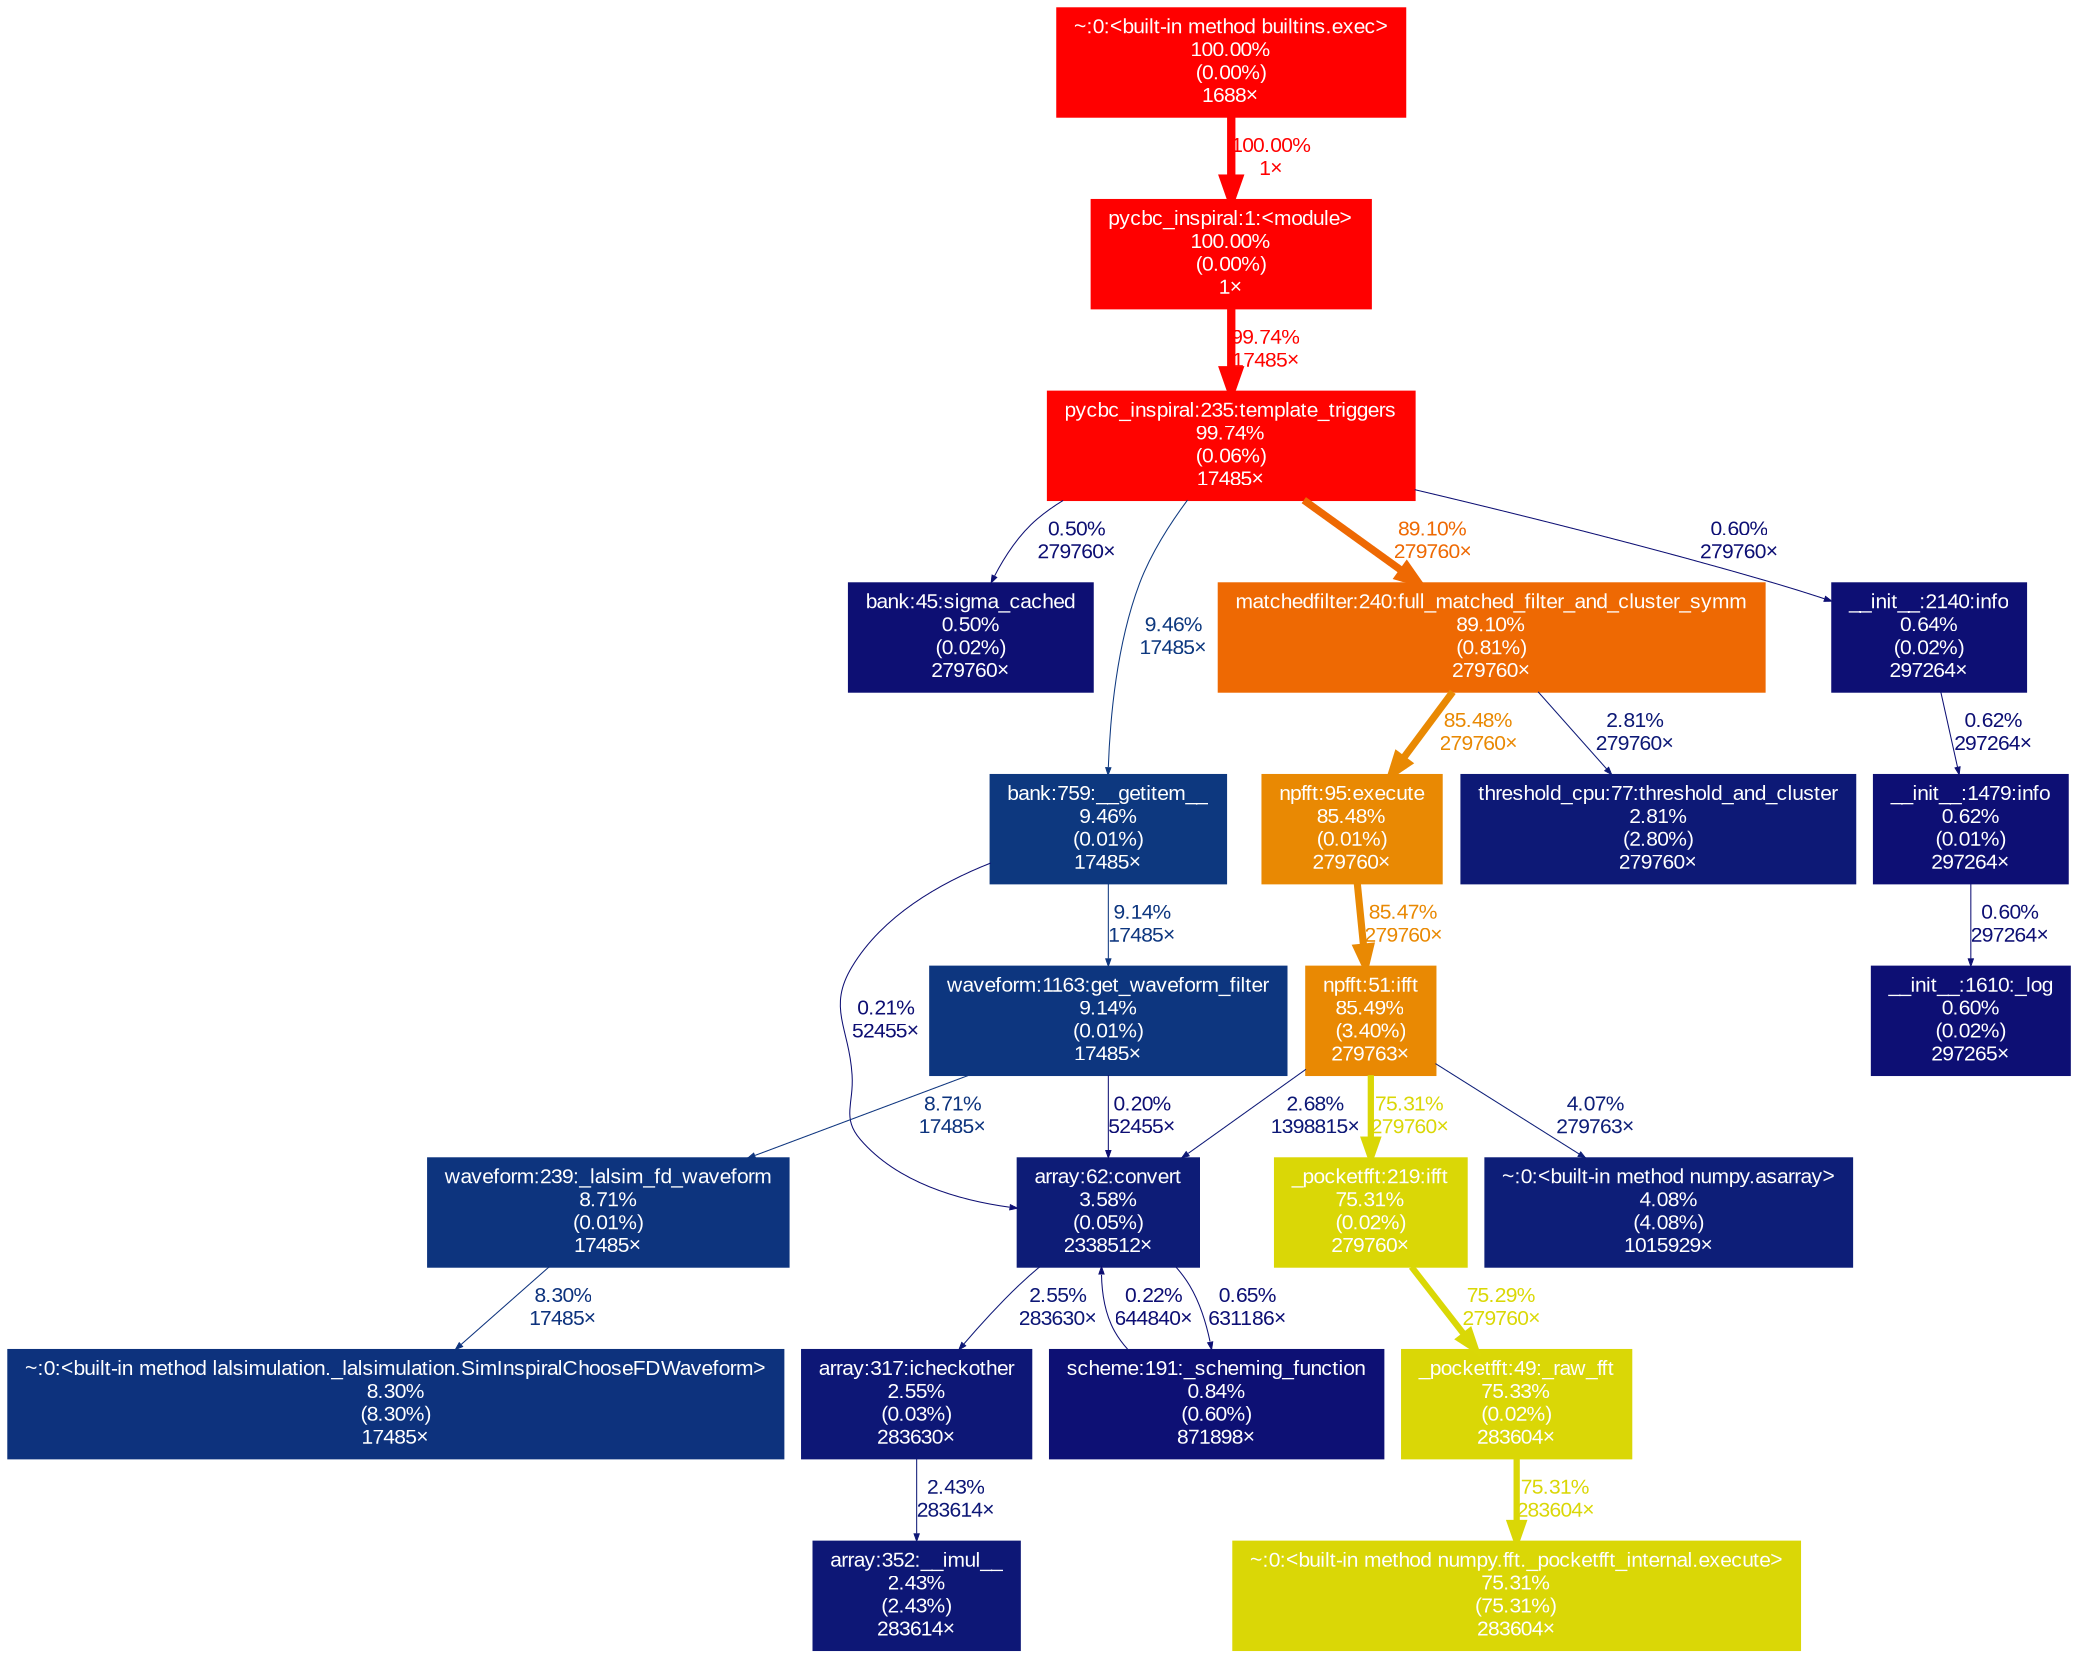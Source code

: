 digraph {
	graph [fontname=Arial, nodesep=0.125, ranksep=0.25];
	node [fontcolor=white, fontname=Arial, height=0, shape=box, style=filled, width=0];
	edge [fontname=Arial];
	373 [color="#ff0000", fontcolor="#ffffff", fontsize="10.00", label="pycbc_inspiral:1:<module>\n100.00%\n(0.00%)\n1×", tooltip="/work/pi_ccapano_umassd_edu/nperla_umassd_edu/envs/pycbc/bin/pycbc_inspiral"];
	373 -> 2568 [arrowsize="1.00", color="#ff0300", fontcolor="#ff0300", fontsize="10.00", label="99.74%\n17485×", labeldistance="3.99", penwidth="3.99"];
	1471 [color="#ff0000", fontcolor="#ffffff", fontsize="10.00", label="~:0:<built-in method builtins.exec>\n100.00%\n(0.00%)\n1688×", tooltip="~"];
	1471 -> 373 [arrowsize="1.00", color="#ff0000", fontcolor="#ff0000", fontsize="10.00", label="100.00%\n1×", labeldistance="4.00", penwidth="4.00"];
	1893 [color="#0d1074", fontcolor="#ffffff", fontsize="10.00", label="scheme:191:_scheming_function\n0.84%\n(0.60%)\n871898×", tooltip="/work/pi_ccapano_umassd_edu/nperla_umassd_edu/envs/pycbc/lib/python3.11/site-packages/pycbc/scheme.py"];
	1893 -> 3613 [arrowsize="0.35", color="#0d0e73", fontcolor="#0d0e73", fontsize="10.00", label="0.22%\n644840×", labeldistance="0.50", penwidth="0.50"];
	2180 [color="#0d0f73", fontcolor="#ffffff", fontsize="10.00", label="bank:45:sigma_cached\n0.50%\n(0.02%)\n279760×", tooltip="/work/pi_ccapano_umassd_edu/nperla_umassd_edu/envs/pycbc/lib/python3.11/site-packages/pycbc/waveform/bank.py"];
	2181 [color="#0d387f", fontcolor="#ffffff", fontsize="10.00", label="bank:759:__getitem__\n9.46%\n(0.01%)\n17485×", tooltip="/work/pi_ccapano_umassd_edu/nperla_umassd_edu/envs/pycbc/lib/python3.11/site-packages/pycbc/waveform/bank.py"];
	2181 -> 2605 [arrowsize="0.35", color="#0d367f", fontcolor="#0d367f", fontsize="10.00", label="9.14%\n17485×", labeldistance="0.50", penwidth="0.50"];
	2181 -> 3613 [arrowsize="0.35", color="#0d0e73", fontcolor="#0d0e73", fontsize="10.00", label="0.21%\n52455×", labeldistance="0.50", penwidth="0.50"];
	2259 [color="#0d1776", fontcolor="#ffffff", fontsize="10.00", label="array:317:icheckother\n2.55%\n(0.03%)\n283630×", tooltip="/work/pi_ccapano_umassd_edu/nperla_umassd_edu/envs/pycbc/lib/python3.11/site-packages/pycbc/types/array.py"];
	2259 -> 7548 [arrowsize="0.35", color="#0d1776", fontcolor="#0d1776", fontsize="10.00", label="2.43%\n283614×", labeldistance="0.50", penwidth="0.50"];
	2568 [color="#ff0300", fontcolor="#ffffff", fontsize="10.00", label="pycbc_inspiral:235:template_triggers\n99.74%\n(0.06%)\n17485×", tooltip="/work/pi_ccapano_umassd_edu/nperla_umassd_edu/envs/pycbc/bin/pycbc_inspiral"];
	2568 -> 2180 [arrowsize="0.35", color="#0d0f73", fontcolor="#0d0f73", fontsize="10.00", label="0.50%\n279760×", labeldistance="0.50", penwidth="0.50"];
	2568 -> 2181 [arrowsize="0.35", color="#0d387f", fontcolor="#0d387f", fontsize="10.00", label="9.46%\n17485×", labeldistance="0.50", penwidth="0.50"];
	2568 -> 2583 [arrowsize="0.94", color="#ee6903", fontcolor="#ee6903", fontsize="10.00", label="89.10%\n279760×", labeldistance="3.56", penwidth="3.56"];
	2568 -> 2679 [arrowsize="0.35", color="#0d0f74", fontcolor="#0d0f74", fontsize="10.00", label="0.60%\n279760×", labeldistance="0.50", penwidth="0.50"];
	2573 [color="#dad706", fontcolor="#ffffff", fontsize="10.00", label="_pocketfft:49:_raw_fft\n75.33%\n(0.02%)\n283604×", tooltip="/work/pi_ccapano_umassd_edu/nperla_umassd_edu/envs/pycbc/lib/python3.11/site-packages/numpy/fft/_pocketfft.py"];
	2573 -> 7747 [arrowsize="0.87", color="#dad706", fontcolor="#dad706", fontsize="10.00", label="75.31%\n283604×", labeldistance="3.01", penwidth="3.01"];
	2582 [color="#e98903", fontcolor="#ffffff", fontsize="10.00", label="npfft:51:ifft\n85.49%\n(3.40%)\n279763×", tooltip="/work/pi_ccapano_umassd_edu/nperla_umassd_edu/envs/pycbc/lib/python3.11/site-packages/pycbc/fft/npfft.py"];
	2582 -> 3587 [arrowsize="0.87", color="#dad706", fontcolor="#dad706", fontsize="10.00", label="75.31%\n279760×", labeldistance="3.01", penwidth="3.01"];
	2582 -> 3613 [arrowsize="0.35", color="#0d1876", fontcolor="#0d1876", fontsize="10.00", label="2.68%\n1398815×", labeldistance="0.50", penwidth="0.50"];
	2582 -> 8132 [arrowsize="0.35", color="#0d1e78", fontcolor="#0d1e78", fontsize="10.00", label="4.07%\n279763×", labeldistance="0.50", penwidth="0.50"];
	2583 [color="#ee6903", fontcolor="#ffffff", fontsize="10.00", label="matchedfilter:240:full_matched_filter_and_cluster_symm\n89.10%\n(0.81%)\n279760×", tooltip="/work/pi_ccapano_umassd_edu/nperla_umassd_edu/envs/pycbc/lib/python3.11/site-packages/pycbc/filter/matchedfilter.py"];
	2583 -> 3674 [arrowsize="0.92", color="#e98903", fontcolor="#e98903", fontsize="10.00", label="85.48%\n279760×", labeldistance="3.42", penwidth="3.42"];
	2583 -> 3878 [arrowsize="0.35", color="#0d1976", fontcolor="#0d1976", fontsize="10.00", label="2.81%\n279760×", labeldistance="0.50", penwidth="0.50"];
	2605 [color="#0d367f", fontcolor="#ffffff", fontsize="10.00", label="waveform:1163:get_waveform_filter\n9.14%\n(0.01%)\n17485×", tooltip="/work/pi_ccapano_umassd_edu/nperla_umassd_edu/envs/pycbc/lib/python3.11/site-packages/pycbc/waveform/waveform.py"];
	2605 -> 3613 [arrowsize="0.35", color="#0d0e73", fontcolor="#0d0e73", fontsize="10.00", label="0.20%\n52455×", labeldistance="0.50", penwidth="0.50"];
	2605 -> 3634 [arrowsize="0.35", color="#0d347e", fontcolor="#0d347e", fontsize="10.00", label="8.71%\n17485×", labeldistance="0.50", penwidth="0.50"];
	2679 [color="#0d0f74", fontcolor="#ffffff", fontsize="10.00", label="__init__:2140:info\n0.64%\n(0.02%)\n297264×", tooltip="/work/pi_ccapano_umassd_edu/nperla_umassd_edu/envs/pycbc/lib/python3.11/logging/__init__.py"];
	2679 -> 3528 [arrowsize="0.35", color="#0d0f74", fontcolor="#0d0f74", fontsize="10.00", label="0.62%\n297264×", labeldistance="0.50", penwidth="0.50"];
	3481 [color="#0d0f74", fontcolor="#ffffff", fontsize="10.00", label="__init__:1610:_log\n0.60%\n(0.02%)\n297265×", tooltip="/work/pi_ccapano_umassd_edu/nperla_umassd_edu/envs/pycbc/lib/python3.11/logging/__init__.py"];
	3528 [color="#0d0f74", fontcolor="#ffffff", fontsize="10.00", label="__init__:1479:info\n0.62%\n(0.01%)\n297264×", tooltip="/work/pi_ccapano_umassd_edu/nperla_umassd_edu/envs/pycbc/lib/python3.11/logging/__init__.py"];
	3528 -> 3481 [arrowsize="0.35", color="#0d0f74", fontcolor="#0d0f74", fontsize="10.00", label="0.60%\n297264×", labeldistance="0.50", penwidth="0.50"];
	3587 [color="#dad706", fontcolor="#ffffff", fontsize="10.00", label="_pocketfft:219:ifft\n75.31%\n(0.02%)\n279760×", tooltip="/work/pi_ccapano_umassd_edu/nperla_umassd_edu/envs/pycbc/lib/python3.11/site-packages/numpy/fft/_pocketfft.py"];
	3587 -> 2573 [arrowsize="0.87", color="#dad806", fontcolor="#dad806", fontsize="10.00", label="75.29%\n279760×", labeldistance="3.01", penwidth="3.01"];
	3613 [color="#0d1c77", fontcolor="#ffffff", fontsize="10.00", label="array:62:convert\n3.58%\n(0.05%)\n2338512×", tooltip="/work/pi_ccapano_umassd_edu/nperla_umassd_edu/envs/pycbc/lib/python3.11/site-packages/pycbc/types/array.py"];
	3613 -> 1893 [arrowsize="0.35", color="#0d0f74", fontcolor="#0d0f74", fontsize="10.00", label="0.65%\n631186×", labeldistance="0.50", penwidth="0.50"];
	3613 -> 2259 [arrowsize="0.35", color="#0d1776", fontcolor="#0d1776", fontsize="10.00", label="2.55%\n283630×", labeldistance="0.50", penwidth="0.50"];
	3634 [color="#0d347e", fontcolor="#ffffff", fontsize="10.00", label="waveform:239:_lalsim_fd_waveform\n8.71%\n(0.01%)\n17485×", tooltip="/work/pi_ccapano_umassd_edu/nperla_umassd_edu/envs/pycbc/lib/python3.11/site-packages/pycbc/waveform/waveform.py"];
	3634 -> 5206 [arrowsize="0.35", color="#0d327d", fontcolor="#0d327d", fontsize="10.00", label="8.30%\n17485×", labeldistance="0.50", penwidth="0.50"];
	3674 [color="#e98903", fontcolor="#ffffff", fontsize="10.00", label="npfft:95:execute\n85.48%\n(0.01%)\n279760×", tooltip="/work/pi_ccapano_umassd_edu/nperla_umassd_edu/envs/pycbc/lib/python3.11/site-packages/pycbc/fft/npfft.py"];
	3674 -> 2582 [arrowsize="0.92", color="#e98903", fontcolor="#e98903", fontsize="10.00", label="85.47%\n279760×", labeldistance="3.42", penwidth="3.42"];
	3878 [color="#0d1976", fontcolor="#ffffff", fontsize="10.00", label="threshold_cpu:77:threshold_and_cluster\n2.81%\n(2.80%)\n279760×", tooltip="/work/pi_ccapano_umassd_edu/nperla_umassd_edu/envs/pycbc/lib/python3.11/site-packages/pycbc/events/threshold_cpu.py"];
	5206 [color="#0d327d", fontcolor="#ffffff", fontsize="10.00", label="~:0:<built-in method lalsimulation._lalsimulation.SimInspiralChooseFDWaveform>\n8.30%\n(8.30%)\n17485×", tooltip="~"];
	7548 [color="#0d1776", fontcolor="#ffffff", fontsize="10.00", label="array:352:__imul__\n2.43%\n(2.43%)\n283614×", tooltip="/work/pi_ccapano_umassd_edu/nperla_umassd_edu/envs/pycbc/lib/python3.11/site-packages/pycbc/types/array.py"];
	7747 [color="#dad706", fontcolor="#ffffff", fontsize="10.00", label="~:0:<built-in method numpy.fft._pocketfft_internal.execute>\n75.31%\n(75.31%)\n283604×", tooltip="~"];
	8132 [color="#0d1e78", fontcolor="#ffffff", fontsize="10.00", label="~:0:<built-in method numpy.asarray>\n4.08%\n(4.08%)\n1015929×", tooltip="~"];
}
